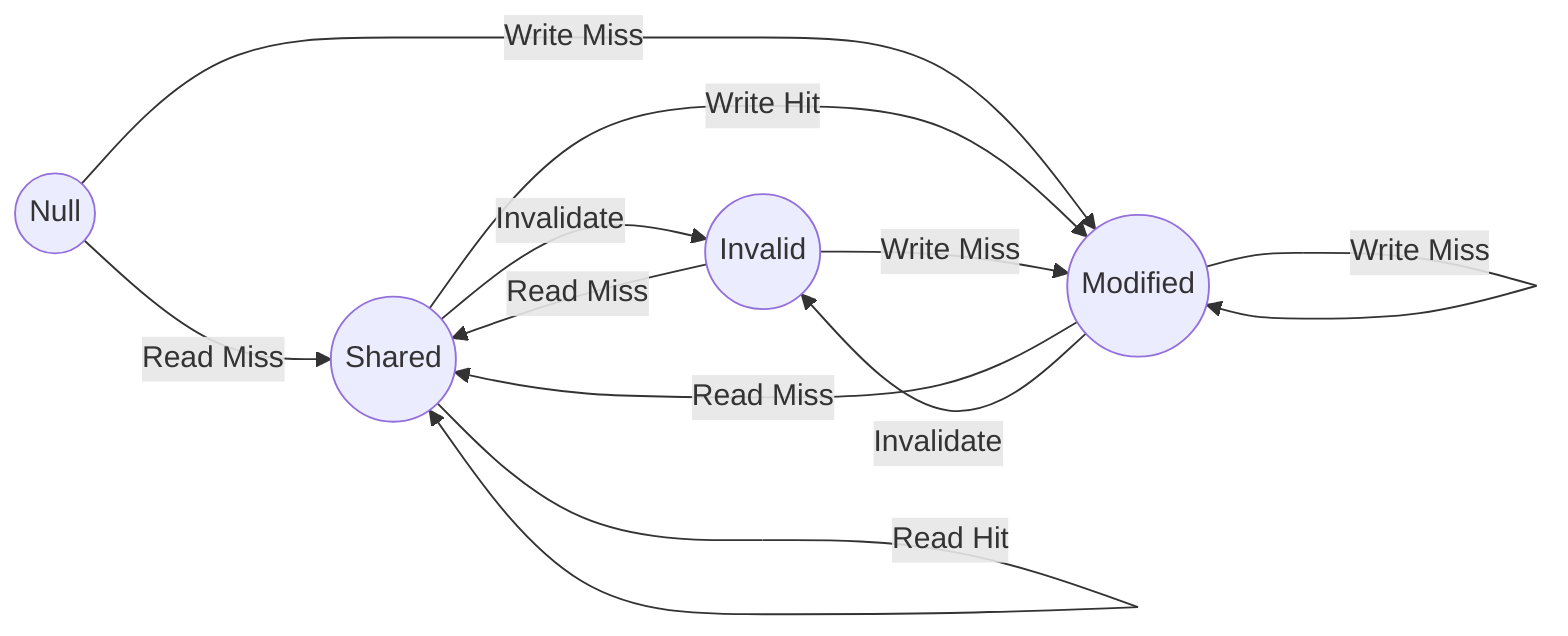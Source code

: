 graph LR
    N((Null)) -- Read Miss --> S
    N -- Write Miss --> M
    I((Invalid)) -- Read Miss --> S((Shared))
    S -- Read Hit --> S
    S -- Invalidate --> I
    S -- Write Hit --> M
    M((Modified)) -- Read Miss --> S
    I -- Write Miss --> M
    M -- Write / Read Hit --> M
    M -- Write Miss --> M
    M -- Invalidate --> I